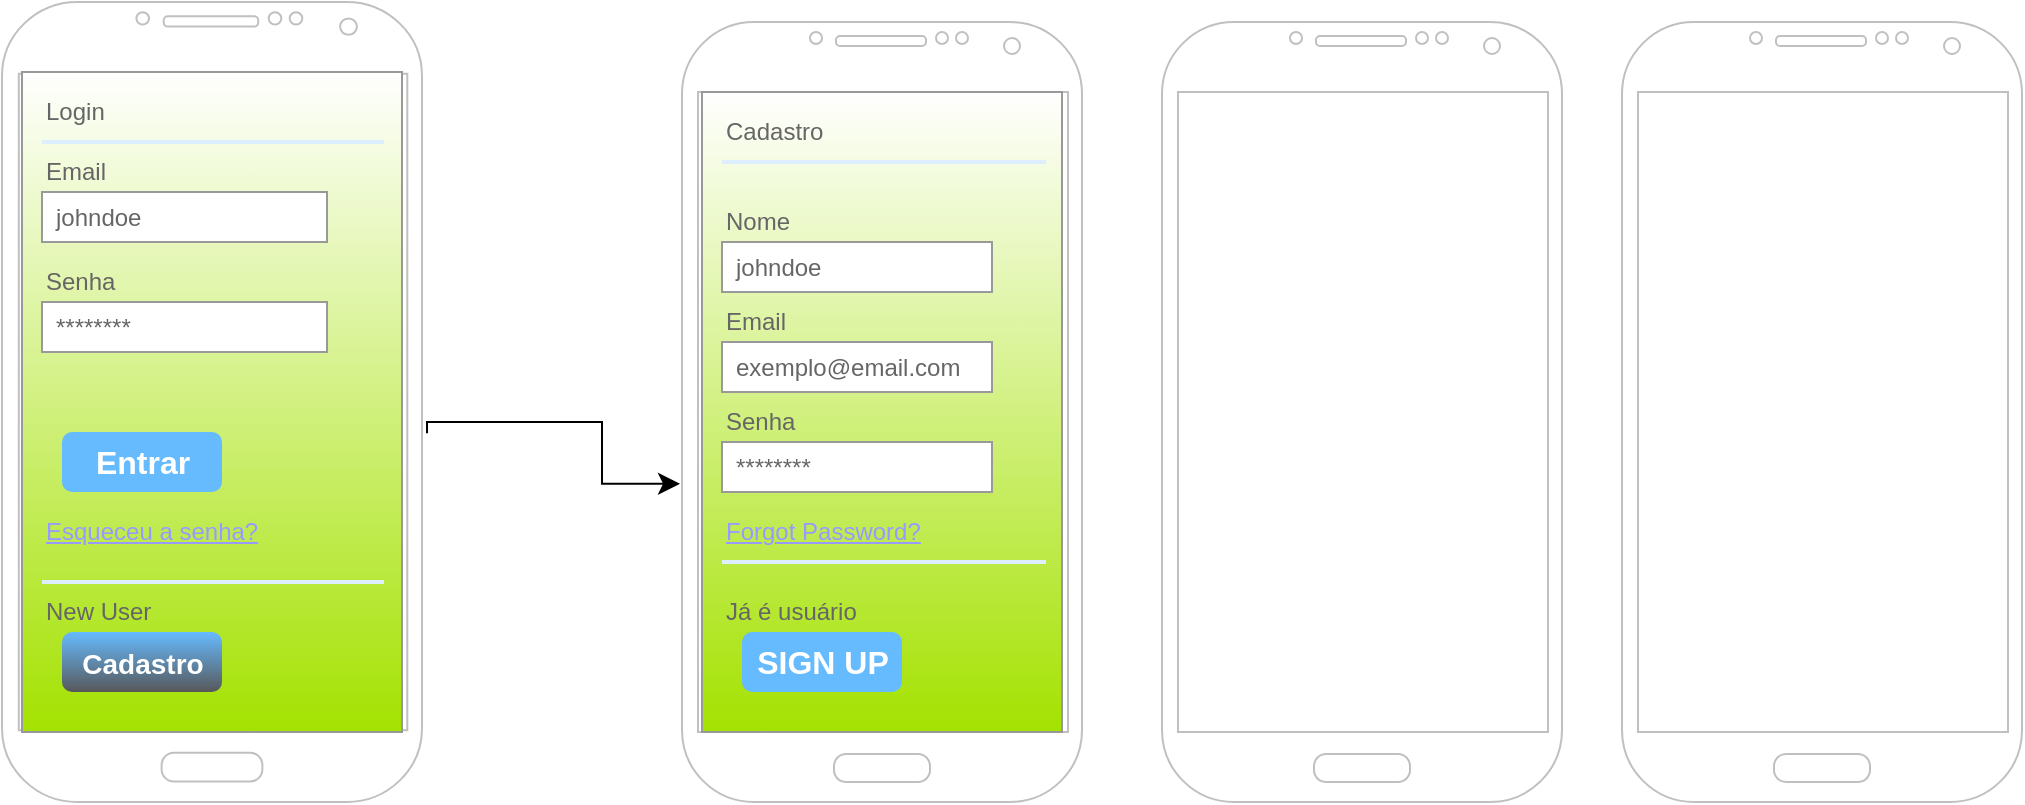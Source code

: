<mxfile version="22.0.8" type="github">
  <diagram name="Page-1" id="m7MwxCSqvZ7dHv7TJQ93">
    <mxGraphModel dx="1783" dy="521" grid="1" gridSize="10" guides="1" tooltips="1" connect="1" arrows="1" fold="1" page="1" pageScale="1" pageWidth="827" pageHeight="1169" math="0" shadow="0">
      <root>
        <mxCell id="0" />
        <mxCell id="1" parent="0" />
        <mxCell id="74x4yeRU4BjxGWpXoHVY-1" value="" style="verticalLabelPosition=bottom;verticalAlign=top;html=1;shadow=0;dashed=0;strokeWidth=1;shape=mxgraph.android.phone2;strokeColor=#c0c0c0;" vertex="1" parent="1">
          <mxGeometry y="10" width="200" height="390" as="geometry" />
        </mxCell>
        <mxCell id="74x4yeRU4BjxGWpXoHVY-2" value="" style="verticalLabelPosition=bottom;verticalAlign=top;html=1;shadow=0;dashed=0;strokeWidth=1;shape=mxgraph.android.phone2;strokeColor=#c0c0c0;" vertex="1" parent="1">
          <mxGeometry x="470" y="10" width="200" height="390" as="geometry" />
        </mxCell>
        <mxCell id="74x4yeRU4BjxGWpXoHVY-3" value="" style="verticalLabelPosition=bottom;verticalAlign=top;html=1;shadow=0;dashed=0;strokeWidth=1;shape=mxgraph.android.phone2;strokeColor=#c0c0c0;" vertex="1" parent="1">
          <mxGeometry x="240" y="10" width="200" height="390" as="geometry" />
        </mxCell>
        <mxCell id="74x4yeRU4BjxGWpXoHVY-4" value="" style="verticalLabelPosition=bottom;verticalAlign=top;html=1;shadow=0;dashed=0;strokeWidth=1;shape=mxgraph.android.phone2;strokeColor=#c0c0c0;" vertex="1" parent="1">
          <mxGeometry x="-340" width="210" height="400" as="geometry" />
        </mxCell>
        <mxCell id="74x4yeRU4BjxGWpXoHVY-6" value="" style="edgeStyle=segmentEdgeStyle;endArrow=classic;html=1;curved=0;rounded=0;endSize=8;startSize=8;sourcePerimeterSpacing=0;targetPerimeterSpacing=0;exitX=1.012;exitY=0.539;exitDx=0;exitDy=0;exitPerimeter=0;entryX=-0.005;entryY=0.592;entryDx=0;entryDy=0;entryPerimeter=0;" edge="1" parent="1" source="74x4yeRU4BjxGWpXoHVY-4" target="74x4yeRU4BjxGWpXoHVY-1">
          <mxGeometry width="100" relative="1" as="geometry">
            <mxPoint x="-40" y="200" as="sourcePoint" />
            <mxPoint x="10" y="240" as="targetPoint" />
            <Array as="points">
              <mxPoint x="-40" y="210" />
              <mxPoint x="-40" y="241" />
            </Array>
          </mxGeometry>
        </mxCell>
        <mxCell id="74x4yeRU4BjxGWpXoHVY-7" value="" style="strokeWidth=1;shadow=0;dashed=0;align=center;html=1;shape=mxgraph.mockup.forms.rrect;rSize=0;strokeColor=#999999;fillColor=#ffffff;gradientColor=#A4E201;" vertex="1" parent="1">
          <mxGeometry x="-330" y="35" width="190" height="330" as="geometry" />
        </mxCell>
        <mxCell id="74x4yeRU4BjxGWpXoHVY-8" value="Login" style="strokeWidth=1;shadow=0;dashed=0;align=center;html=1;shape=mxgraph.mockup.forms.anchor;fontSize=12;fontColor=#666666;align=left;resizeWidth=1;spacingLeft=0;" vertex="1" parent="74x4yeRU4BjxGWpXoHVY-7">
          <mxGeometry width="95" height="20" relative="1" as="geometry">
            <mxPoint x="10" y="10" as="offset" />
          </mxGeometry>
        </mxCell>
        <mxCell id="74x4yeRU4BjxGWpXoHVY-9" value="" style="shape=line;strokeColor=#ddeeff;strokeWidth=2;html=1;resizeWidth=1;" vertex="1" parent="74x4yeRU4BjxGWpXoHVY-7">
          <mxGeometry width="171" height="10" relative="1" as="geometry">
            <mxPoint x="10" y="30" as="offset" />
          </mxGeometry>
        </mxCell>
        <mxCell id="74x4yeRU4BjxGWpXoHVY-10" value="Email" style="strokeWidth=1;shadow=0;dashed=0;align=center;html=1;shape=mxgraph.mockup.forms.anchor;fontSize=12;fontColor=#666666;align=left;resizeWidth=1;spacingLeft=0;" vertex="1" parent="74x4yeRU4BjxGWpXoHVY-7">
          <mxGeometry width="95" height="20" relative="1" as="geometry">
            <mxPoint x="10" y="40" as="offset" />
          </mxGeometry>
        </mxCell>
        <mxCell id="74x4yeRU4BjxGWpXoHVY-11" value="johndoe" style="strokeWidth=1;shadow=0;dashed=0;align=center;html=1;shape=mxgraph.mockup.forms.rrect;rSize=0;strokeColor=#999999;fontColor=#666666;align=left;spacingLeft=5;resizeWidth=1;" vertex="1" parent="74x4yeRU4BjxGWpXoHVY-7">
          <mxGeometry width="142.5" height="25" relative="1" as="geometry">
            <mxPoint x="10" y="60" as="offset" />
          </mxGeometry>
        </mxCell>
        <mxCell id="74x4yeRU4BjxGWpXoHVY-12" value="Senha" style="strokeWidth=1;shadow=0;dashed=0;align=center;html=1;shape=mxgraph.mockup.forms.anchor;fontSize=12;fontColor=#666666;align=left;resizeWidth=1;spacingLeft=0;" vertex="1" parent="74x4yeRU4BjxGWpXoHVY-7">
          <mxGeometry width="95" height="20" relative="1" as="geometry">
            <mxPoint x="10" y="95" as="offset" />
          </mxGeometry>
        </mxCell>
        <mxCell id="74x4yeRU4BjxGWpXoHVY-13" value="********" style="strokeWidth=1;shadow=0;dashed=0;align=center;html=1;shape=mxgraph.mockup.forms.rrect;rSize=0;strokeColor=#999999;fontColor=#666666;align=left;spacingLeft=5;resizeWidth=1;" vertex="1" parent="74x4yeRU4BjxGWpXoHVY-7">
          <mxGeometry width="142.5" height="25" relative="1" as="geometry">
            <mxPoint x="10" y="115" as="offset" />
          </mxGeometry>
        </mxCell>
        <mxCell id="74x4yeRU4BjxGWpXoHVY-14" value="Entrar" style="strokeWidth=1;shadow=0;dashed=0;align=center;html=1;shape=mxgraph.mockup.forms.rrect;rSize=5;strokeColor=none;fontColor=#ffffff;fillColor=#66bbff;fontSize=16;fontStyle=1;" vertex="1" parent="74x4yeRU4BjxGWpXoHVY-7">
          <mxGeometry y="1" width="80" height="30" relative="1" as="geometry">
            <mxPoint x="20" y="-150" as="offset" />
          </mxGeometry>
        </mxCell>
        <mxCell id="74x4yeRU4BjxGWpXoHVY-15" value="Esqueceu a senha?" style="strokeWidth=1;shadow=0;dashed=0;align=center;html=1;shape=mxgraph.mockup.forms.anchor;fontSize=12;fontColor=#9999ff;align=left;spacingLeft=0;fontStyle=4;resizeWidth=1;" vertex="1" parent="74x4yeRU4BjxGWpXoHVY-7">
          <mxGeometry y="1" width="142.5" height="20" relative="1" as="geometry">
            <mxPoint x="10" y="-110" as="offset" />
          </mxGeometry>
        </mxCell>
        <mxCell id="74x4yeRU4BjxGWpXoHVY-16" value="" style="shape=line;strokeColor=#ddeeff;strokeWidth=2;html=1;resizeWidth=1;" vertex="1" parent="74x4yeRU4BjxGWpXoHVY-7">
          <mxGeometry y="1" width="171" height="10" relative="1" as="geometry">
            <mxPoint x="10" y="-80" as="offset" />
          </mxGeometry>
        </mxCell>
        <mxCell id="74x4yeRU4BjxGWpXoHVY-17" value="New User" style="strokeWidth=1;shadow=0;dashed=0;align=center;html=1;shape=mxgraph.mockup.forms.anchor;fontSize=12;fontColor=#666666;align=left;spacingLeft=0;resizeWidth=1;" vertex="1" parent="74x4yeRU4BjxGWpXoHVY-7">
          <mxGeometry y="1" width="142.5" height="20" relative="1" as="geometry">
            <mxPoint x="10" y="-70" as="offset" />
          </mxGeometry>
        </mxCell>
        <mxCell id="74x4yeRU4BjxGWpXoHVY-18" value="&lt;font style=&quot;font-size: 14px;&quot;&gt;Cadastro&lt;/font&gt;" style="strokeWidth=1;shadow=0;dashed=0;align=center;html=1;shape=mxgraph.mockup.forms.rrect;rSize=5;strokeColor=none;fontColor=#ffffff;fillColor=#66bbff;fontSize=16;fontStyle=1;gradientColor=#57585a;" vertex="1" parent="74x4yeRU4BjxGWpXoHVY-7">
          <mxGeometry y="1" width="80" height="30" relative="1" as="geometry">
            <mxPoint x="20" y="-50" as="offset" />
          </mxGeometry>
        </mxCell>
        <mxCell id="74x4yeRU4BjxGWpXoHVY-19" value="" style="strokeWidth=1;shadow=0;dashed=0;align=center;html=1;shape=mxgraph.mockup.forms.rrect;rSize=0;strokeColor=#999999;fillColor=#ffffff;gradientColor=#A4E201;" vertex="1" parent="1">
          <mxGeometry x="10" y="45" width="180" height="320" as="geometry" />
        </mxCell>
        <mxCell id="74x4yeRU4BjxGWpXoHVY-20" value="Cadastro" style="strokeWidth=1;shadow=0;dashed=0;align=center;html=1;shape=mxgraph.mockup.forms.anchor;fontSize=12;fontColor=#666666;align=left;resizeWidth=1;spacingLeft=0;" vertex="1" parent="74x4yeRU4BjxGWpXoHVY-19">
          <mxGeometry width="90" height="20" relative="1" as="geometry">
            <mxPoint x="10" y="10" as="offset" />
          </mxGeometry>
        </mxCell>
        <mxCell id="74x4yeRU4BjxGWpXoHVY-21" value="" style="shape=line;strokeColor=#ddeeff;strokeWidth=2;html=1;resizeWidth=1;" vertex="1" parent="74x4yeRU4BjxGWpXoHVY-19">
          <mxGeometry width="162" height="10" relative="1" as="geometry">
            <mxPoint x="10" y="30" as="offset" />
          </mxGeometry>
        </mxCell>
        <mxCell id="74x4yeRU4BjxGWpXoHVY-22" value="Nome" style="strokeWidth=1;shadow=0;dashed=0;align=center;html=1;shape=mxgraph.mockup.forms.anchor;fontSize=12;fontColor=#666666;align=left;resizeWidth=1;spacingLeft=0;" vertex="1" parent="74x4yeRU4BjxGWpXoHVY-19">
          <mxGeometry width="90" height="20" relative="1" as="geometry">
            <mxPoint x="10" y="55" as="offset" />
          </mxGeometry>
        </mxCell>
        <mxCell id="74x4yeRU4BjxGWpXoHVY-23" value="johndoe" style="strokeWidth=1;shadow=0;dashed=0;align=center;html=1;shape=mxgraph.mockup.forms.rrect;rSize=0;strokeColor=#999999;fontColor=#666666;align=left;spacingLeft=5;resizeWidth=1;" vertex="1" parent="74x4yeRU4BjxGWpXoHVY-19">
          <mxGeometry width="135" height="25" relative="1" as="geometry">
            <mxPoint x="10" y="75" as="offset" />
          </mxGeometry>
        </mxCell>
        <mxCell id="74x4yeRU4BjxGWpXoHVY-24" value="&lt;div&gt;Senha&lt;/div&gt;" style="strokeWidth=1;shadow=0;dashed=0;align=center;html=1;shape=mxgraph.mockup.forms.anchor;fontSize=12;fontColor=#666666;align=left;resizeWidth=1;spacingLeft=0;" vertex="1" parent="74x4yeRU4BjxGWpXoHVY-19">
          <mxGeometry width="90" height="20" relative="1" as="geometry">
            <mxPoint x="10" y="155" as="offset" />
          </mxGeometry>
        </mxCell>
        <mxCell id="74x4yeRU4BjxGWpXoHVY-25" value="********" style="strokeWidth=1;shadow=0;dashed=0;align=center;html=1;shape=mxgraph.mockup.forms.rrect;rSize=0;strokeColor=#999999;fontColor=#666666;align=left;spacingLeft=5;resizeWidth=1;" vertex="1" parent="74x4yeRU4BjxGWpXoHVY-19">
          <mxGeometry width="135" height="25" relative="1" as="geometry">
            <mxPoint x="10" y="175" as="offset" />
          </mxGeometry>
        </mxCell>
        <mxCell id="74x4yeRU4BjxGWpXoHVY-27" value="Forgot Password?" style="strokeWidth=1;shadow=0;dashed=0;align=center;html=1;shape=mxgraph.mockup.forms.anchor;fontSize=12;fontColor=#9999ff;align=left;spacingLeft=0;fontStyle=4;resizeWidth=1;" vertex="1" parent="74x4yeRU4BjxGWpXoHVY-19">
          <mxGeometry y="1" width="135" height="20" relative="1" as="geometry">
            <mxPoint x="10" y="-110" as="offset" />
          </mxGeometry>
        </mxCell>
        <mxCell id="74x4yeRU4BjxGWpXoHVY-28" value="" style="shape=line;strokeColor=#ddeeff;strokeWidth=2;html=1;resizeWidth=1;" vertex="1" parent="74x4yeRU4BjxGWpXoHVY-19">
          <mxGeometry y="1" width="162" height="10" relative="1" as="geometry">
            <mxPoint x="10" y="-90" as="offset" />
          </mxGeometry>
        </mxCell>
        <mxCell id="74x4yeRU4BjxGWpXoHVY-29" value="Já é usuário" style="strokeWidth=1;shadow=0;dashed=0;align=center;html=1;shape=mxgraph.mockup.forms.anchor;fontSize=12;fontColor=#666666;align=left;spacingLeft=0;resizeWidth=1;" vertex="1" parent="74x4yeRU4BjxGWpXoHVY-19">
          <mxGeometry y="1" width="135" height="20" relative="1" as="geometry">
            <mxPoint x="10" y="-70" as="offset" />
          </mxGeometry>
        </mxCell>
        <mxCell id="74x4yeRU4BjxGWpXoHVY-30" value="SIGN UP" style="strokeWidth=1;shadow=0;dashed=0;align=center;html=1;shape=mxgraph.mockup.forms.rrect;rSize=5;strokeColor=none;fontColor=#ffffff;fillColor=#66bbff;fontSize=16;fontStyle=1;" vertex="1" parent="74x4yeRU4BjxGWpXoHVY-19">
          <mxGeometry y="1" width="80" height="30" relative="1" as="geometry">
            <mxPoint x="20" y="-50" as="offset" />
          </mxGeometry>
        </mxCell>
        <mxCell id="74x4yeRU4BjxGWpXoHVY-31" value="Email" style="strokeWidth=1;shadow=0;dashed=0;align=center;html=1;shape=mxgraph.mockup.forms.anchor;fontSize=12;fontColor=#666666;align=left;resizeWidth=1;spacingLeft=0;" vertex="1" parent="74x4yeRU4BjxGWpXoHVY-19">
          <mxGeometry width="90" height="20" relative="1" as="geometry">
            <mxPoint x="10" y="105" as="offset" />
          </mxGeometry>
        </mxCell>
        <mxCell id="74x4yeRU4BjxGWpXoHVY-32" value="exemplo@email.com" style="strokeWidth=1;shadow=0;dashed=0;align=center;html=1;shape=mxgraph.mockup.forms.rrect;rSize=0;strokeColor=#999999;fontColor=#666666;align=left;spacingLeft=5;resizeWidth=1;" vertex="1" parent="74x4yeRU4BjxGWpXoHVY-19">
          <mxGeometry width="135" height="25" relative="1" as="geometry">
            <mxPoint x="10" y="125" as="offset" />
          </mxGeometry>
        </mxCell>
      </root>
    </mxGraphModel>
  </diagram>
</mxfile>
